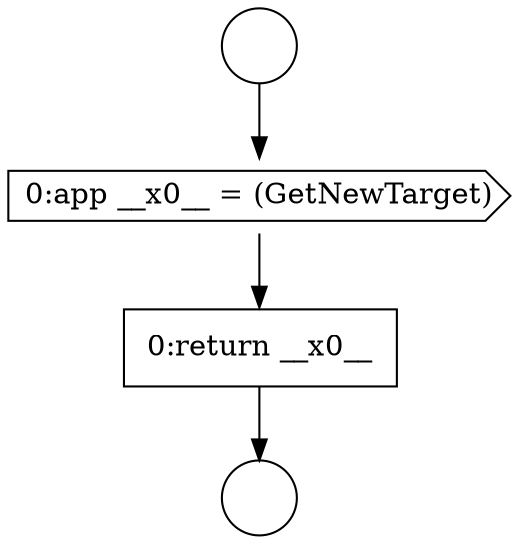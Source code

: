 digraph {
  node4124 [shape=circle label=" " color="black" fillcolor="white" style=filled]
  node4126 [shape=cds, label=<<font color="black">0:app __x0__ = (GetNewTarget)</font>> color="black" fillcolor="white" style=filled]
  node4127 [shape=none, margin=0, label=<<font color="black">
    <table border="0" cellborder="1" cellspacing="0" cellpadding="10">
      <tr><td align="left">0:return __x0__</td></tr>
    </table>
  </font>> color="black" fillcolor="white" style=filled]
  node4125 [shape=circle label=" " color="black" fillcolor="white" style=filled]
  node4124 -> node4126 [ color="black"]
  node4126 -> node4127 [ color="black"]
  node4127 -> node4125 [ color="black"]
}
